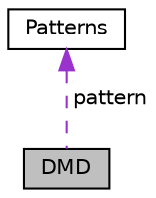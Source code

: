 digraph "DMD"
{
 // LATEX_PDF_SIZE
  edge [fontname="Helvetica",fontsize="10",labelfontname="Helvetica",labelfontsize="10"];
  node [fontname="Helvetica",fontsize="10",shape=record];
  Node1 [label="DMD",height=0.2,width=0.4,color="black", fillcolor="grey75", style="filled", fontcolor="black",tooltip=" "];
  Node2 -> Node1 [dir="back",color="darkorchid3",fontsize="10",style="dashed",label=" pattern" ,fontname="Helvetica"];
  Node2 [label="Patterns",height=0.2,width=0.4,color="black", fillcolor="white", style="filled",URL="$structPatterns.html",tooltip=" "];
}
